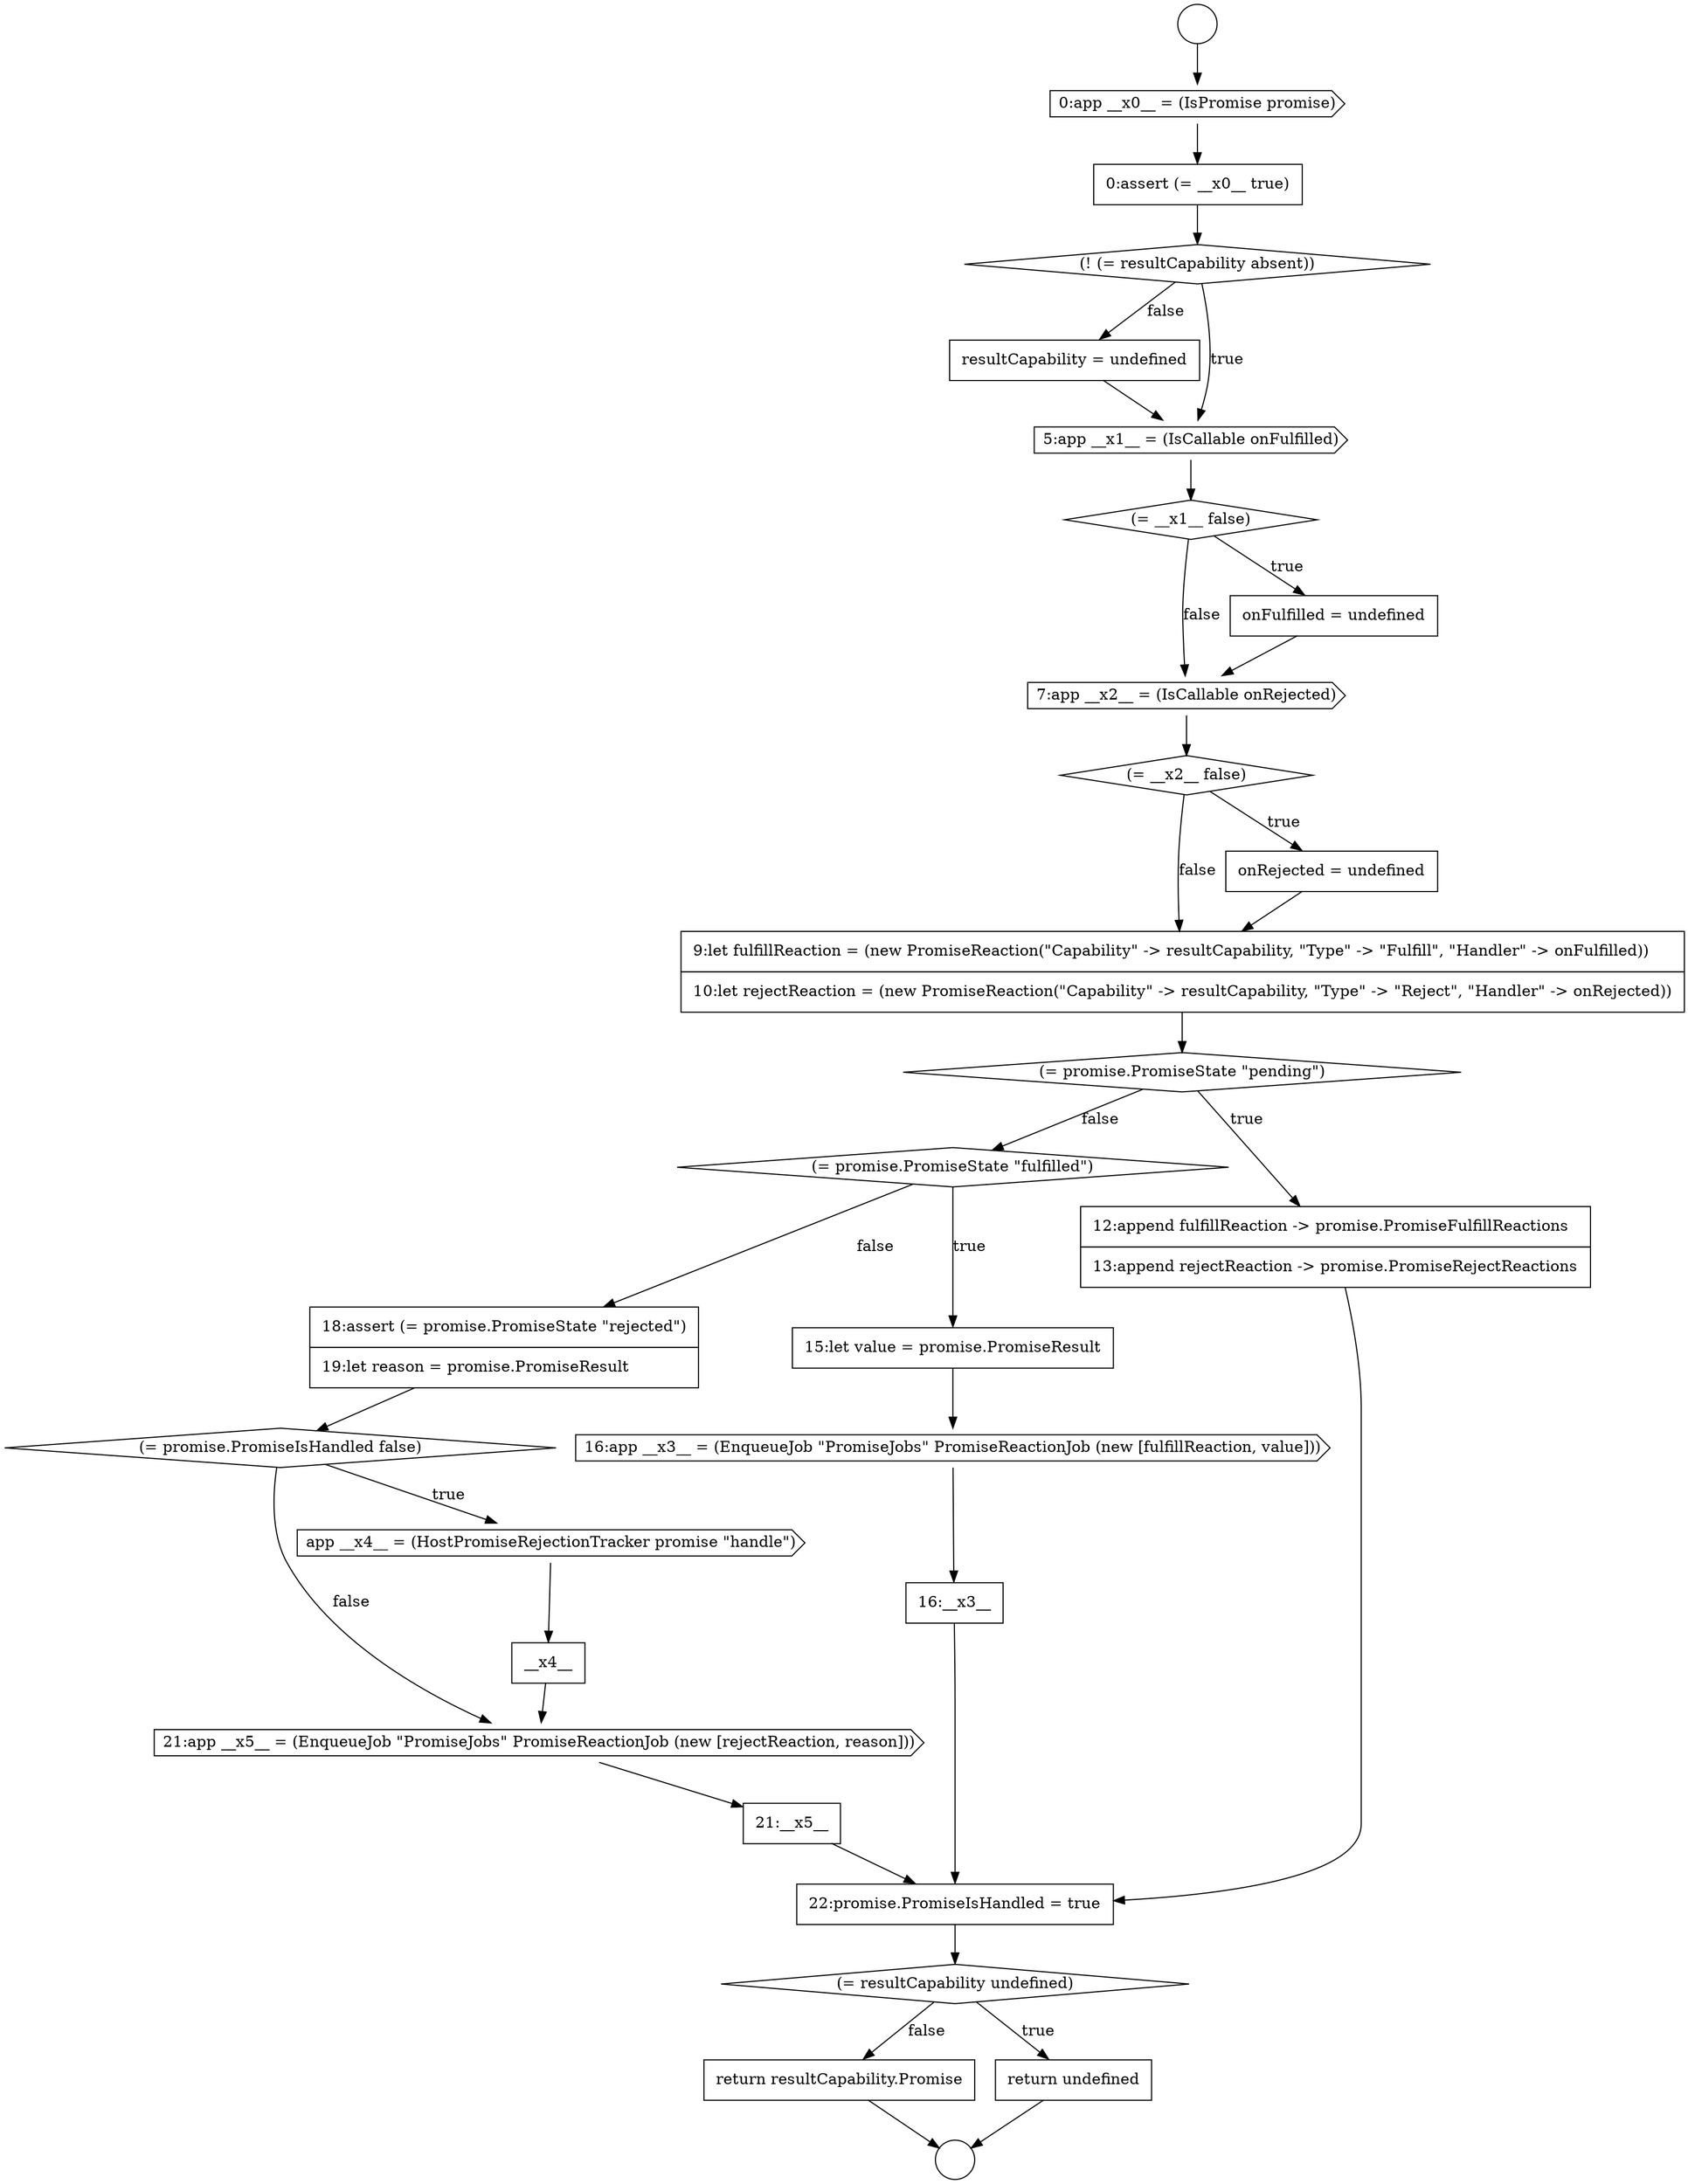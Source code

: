 digraph {
  node17847 [shape=cds, label=<<font color="black">7:app __x2__ = (IsCallable onRejected)</font>> color="black" fillcolor="white" style=filled]
  node17857 [shape=none, margin=0, label=<<font color="black">
    <table border="0" cellborder="1" cellspacing="0" cellpadding="10">
      <tr><td align="left">18:assert (= promise.PromiseState &quot;rejected&quot;)</td></tr>
      <tr><td align="left">19:let reason = promise.PromiseResult</td></tr>
    </table>
  </font>> color="black" fillcolor="white" style=filled]
  node17862 [shape=none, margin=0, label=<<font color="black">
    <table border="0" cellborder="1" cellspacing="0" cellpadding="10">
      <tr><td align="left">21:__x5__</td></tr>
    </table>
  </font>> color="black" fillcolor="white" style=filled]
  node17858 [shape=diamond, label=<<font color="black">(= promise.PromiseIsHandled false)</font>> color="black" fillcolor="white" style=filled]
  node17863 [shape=none, margin=0, label=<<font color="black">
    <table border="0" cellborder="1" cellspacing="0" cellpadding="10">
      <tr><td align="left">22:promise.PromiseIsHandled = true</td></tr>
    </table>
  </font>> color="black" fillcolor="white" style=filled]
  node17854 [shape=none, margin=0, label=<<font color="black">
    <table border="0" cellborder="1" cellspacing="0" cellpadding="10">
      <tr><td align="left">15:let value = promise.PromiseResult</td></tr>
    </table>
  </font>> color="black" fillcolor="white" style=filled]
  node17841 [shape=none, margin=0, label=<<font color="black">
    <table border="0" cellborder="1" cellspacing="0" cellpadding="10">
      <tr><td align="left">0:assert (= __x0__ true)</td></tr>
    </table>
  </font>> color="black" fillcolor="white" style=filled]
  node17850 [shape=none, margin=0, label=<<font color="black">
    <table border="0" cellborder="1" cellspacing="0" cellpadding="10">
      <tr><td align="left">9:let fulfillReaction = (new PromiseReaction(&quot;Capability&quot; -&gt; resultCapability, &quot;Type&quot; -&gt; &quot;Fulfill&quot;, &quot;Handler&quot; -&gt; onFulfilled))</td></tr>
      <tr><td align="left">10:let rejectReaction = (new PromiseReaction(&quot;Capability&quot; -&gt; resultCapability, &quot;Type&quot; -&gt; &quot;Reject&quot;, &quot;Handler&quot; -&gt; onRejected))</td></tr>
    </table>
  </font>> color="black" fillcolor="white" style=filled]
  node17864 [shape=diamond, label=<<font color="black">(= resultCapability undefined)</font>> color="black" fillcolor="white" style=filled]
  node17853 [shape=diamond, label=<<font color="black">(= promise.PromiseState &quot;fulfilled&quot;)</font>> color="black" fillcolor="white" style=filled]
  node17842 [shape=diamond, label=<<font color="black">(! (= resultCapability absent))</font>> color="black" fillcolor="white" style=filled]
  node17846 [shape=none, margin=0, label=<<font color="black">
    <table border="0" cellborder="1" cellspacing="0" cellpadding="10">
      <tr><td align="left">onFulfilled = undefined</td></tr>
    </table>
  </font>> color="black" fillcolor="white" style=filled]
  node17839 [shape=circle label=" " color="black" fillcolor="white" style=filled]
  node17849 [shape=none, margin=0, label=<<font color="black">
    <table border="0" cellborder="1" cellspacing="0" cellpadding="10">
      <tr><td align="left">onRejected = undefined</td></tr>
    </table>
  </font>> color="black" fillcolor="white" style=filled]
  node17861 [shape=cds, label=<<font color="black">21:app __x5__ = (EnqueueJob &quot;PromiseJobs&quot; PromiseReactionJob (new [rejectReaction, reason]))</font>> color="black" fillcolor="white" style=filled]
  node17856 [shape=none, margin=0, label=<<font color="black">
    <table border="0" cellborder="1" cellspacing="0" cellpadding="10">
      <tr><td align="left">16:__x3__</td></tr>
    </table>
  </font>> color="black" fillcolor="white" style=filled]
  node17843 [shape=none, margin=0, label=<<font color="black">
    <table border="0" cellborder="1" cellspacing="0" cellpadding="10">
      <tr><td align="left">resultCapability = undefined</td></tr>
    </table>
  </font>> color="black" fillcolor="white" style=filled]
  node17852 [shape=none, margin=0, label=<<font color="black">
    <table border="0" cellborder="1" cellspacing="0" cellpadding="10">
      <tr><td align="left">12:append fulfillReaction -&gt; promise.PromiseFulfillReactions</td></tr>
      <tr><td align="left">13:append rejectReaction -&gt; promise.PromiseRejectReactions</td></tr>
    </table>
  </font>> color="black" fillcolor="white" style=filled]
  node17855 [shape=cds, label=<<font color="black">16:app __x3__ = (EnqueueJob &quot;PromiseJobs&quot; PromiseReactionJob (new [fulfillReaction, value]))</font>> color="black" fillcolor="white" style=filled]
  node17859 [shape=cds, label=<<font color="black">app __x4__ = (HostPromiseRejectionTracker promise &quot;handle&quot;)</font>> color="black" fillcolor="white" style=filled]
  node17866 [shape=none, margin=0, label=<<font color="black">
    <table border="0" cellborder="1" cellspacing="0" cellpadding="10">
      <tr><td align="left">return resultCapability.Promise</td></tr>
    </table>
  </font>> color="black" fillcolor="white" style=filled]
  node17844 [shape=cds, label=<<font color="black">5:app __x1__ = (IsCallable onFulfilled)</font>> color="black" fillcolor="white" style=filled]
  node17838 [shape=circle label=" " color="black" fillcolor="white" style=filled]
  node17848 [shape=diamond, label=<<font color="black">(= __x2__ false)</font>> color="black" fillcolor="white" style=filled]
  node17851 [shape=diamond, label=<<font color="black">(= promise.PromiseState &quot;pending&quot;)</font>> color="black" fillcolor="white" style=filled]
  node17865 [shape=none, margin=0, label=<<font color="black">
    <table border="0" cellborder="1" cellspacing="0" cellpadding="10">
      <tr><td align="left">return undefined</td></tr>
    </table>
  </font>> color="black" fillcolor="white" style=filled]
  node17860 [shape=none, margin=0, label=<<font color="black">
    <table border="0" cellborder="1" cellspacing="0" cellpadding="10">
      <tr><td align="left">__x4__</td></tr>
    </table>
  </font>> color="black" fillcolor="white" style=filled]
  node17840 [shape=cds, label=<<font color="black">0:app __x0__ = (IsPromise promise)</font>> color="black" fillcolor="white" style=filled]
  node17845 [shape=diamond, label=<<font color="black">(= __x1__ false)</font>> color="black" fillcolor="white" style=filled]
  node17845 -> node17846 [label=<<font color="black">true</font>> color="black"]
  node17845 -> node17847 [label=<<font color="black">false</font>> color="black"]
  node17866 -> node17839 [ color="black"]
  node17857 -> node17858 [ color="black"]
  node17846 -> node17847 [ color="black"]
  node17864 -> node17865 [label=<<font color="black">true</font>> color="black"]
  node17864 -> node17866 [label=<<font color="black">false</font>> color="black"]
  node17863 -> node17864 [ color="black"]
  node17860 -> node17861 [ color="black"]
  node17859 -> node17860 [ color="black"]
  node17838 -> node17840 [ color="black"]
  node17841 -> node17842 [ color="black"]
  node17840 -> node17841 [ color="black"]
  node17855 -> node17856 [ color="black"]
  node17853 -> node17854 [label=<<font color="black">true</font>> color="black"]
  node17853 -> node17857 [label=<<font color="black">false</font>> color="black"]
  node17858 -> node17859 [label=<<font color="black">true</font>> color="black"]
  node17858 -> node17861 [label=<<font color="black">false</font>> color="black"]
  node17851 -> node17852 [label=<<font color="black">true</font>> color="black"]
  node17851 -> node17853 [label=<<font color="black">false</font>> color="black"]
  node17862 -> node17863 [ color="black"]
  node17865 -> node17839 [ color="black"]
  node17856 -> node17863 [ color="black"]
  node17844 -> node17845 [ color="black"]
  node17854 -> node17855 [ color="black"]
  node17850 -> node17851 [ color="black"]
  node17852 -> node17863 [ color="black"]
  node17848 -> node17849 [label=<<font color="black">true</font>> color="black"]
  node17848 -> node17850 [label=<<font color="black">false</font>> color="black"]
  node17843 -> node17844 [ color="black"]
  node17842 -> node17844 [label=<<font color="black">true</font>> color="black"]
  node17842 -> node17843 [label=<<font color="black">false</font>> color="black"]
  node17847 -> node17848 [ color="black"]
  node17861 -> node17862 [ color="black"]
  node17849 -> node17850 [ color="black"]
}
